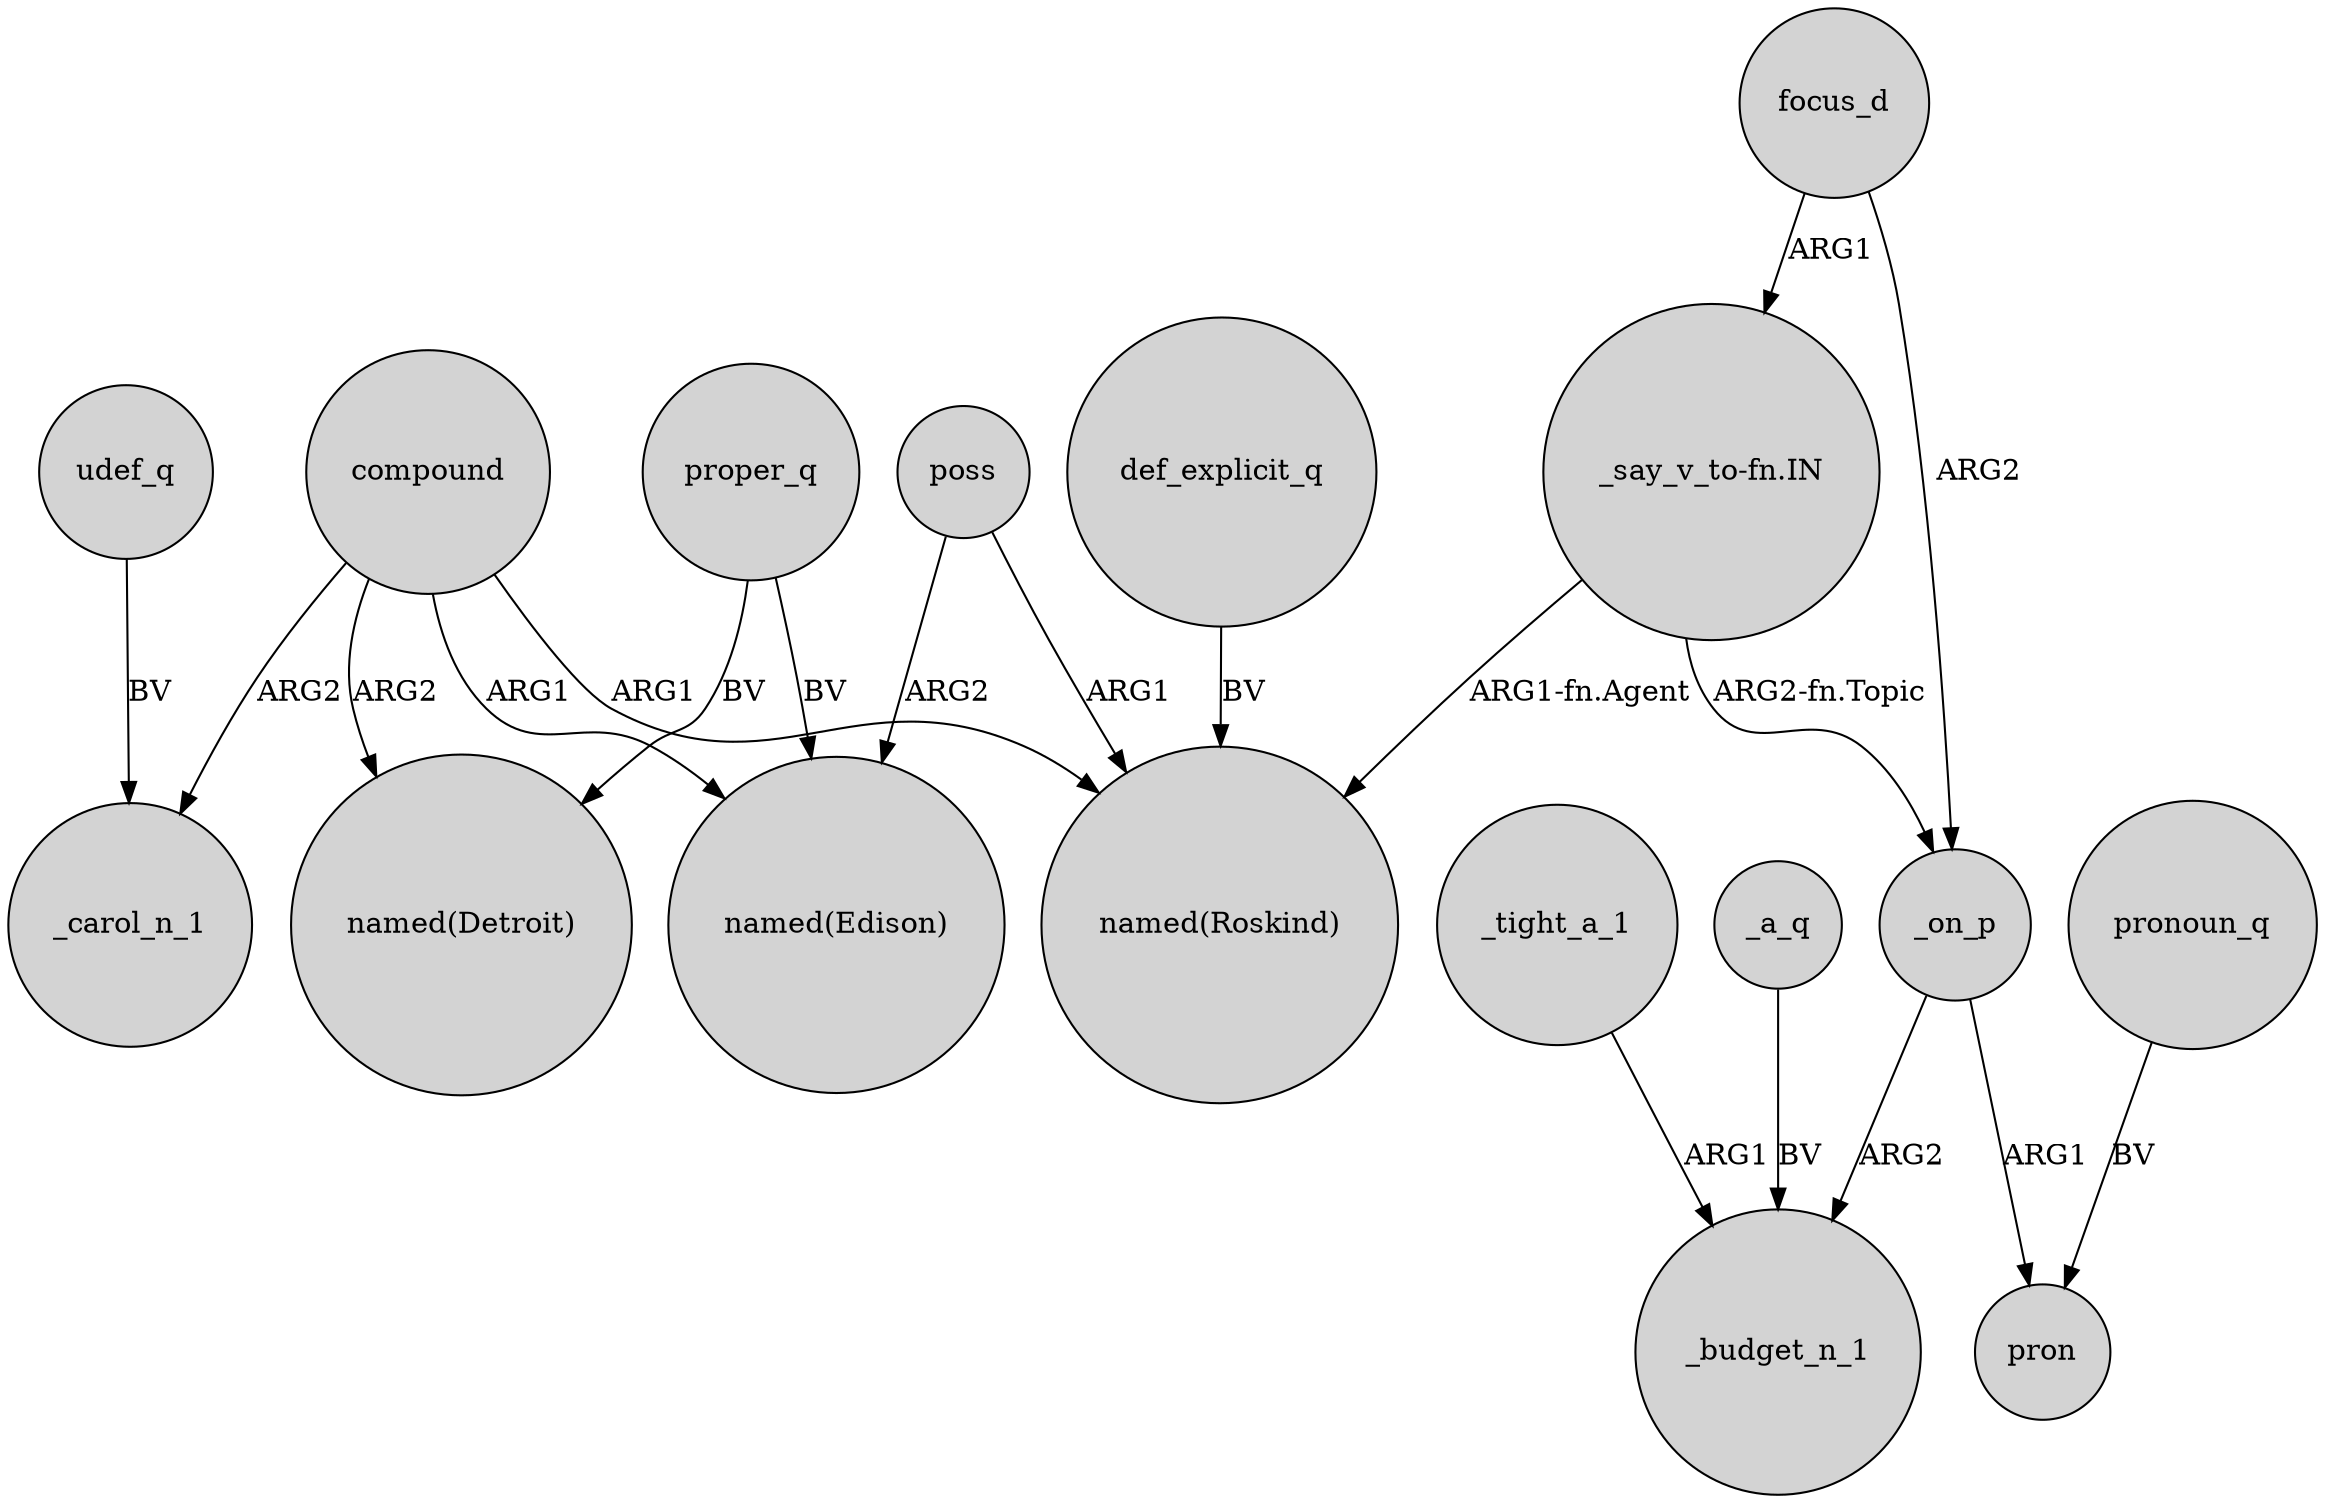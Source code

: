 digraph {
	node [shape=circle style=filled]
	"_say_v_to-fn.IN" -> "named(Roskind)" [label="ARG1-fn.Agent"]
	_tight_a_1 -> _budget_n_1 [label=ARG1]
	_a_q -> _budget_n_1 [label=BV]
	proper_q -> "named(Edison)" [label=BV]
	proper_q -> "named(Detroit)" [label=BV]
	compound -> "named(Edison)" [label=ARG1]
	def_explicit_q -> "named(Roskind)" [label=BV]
	_on_p -> _budget_n_1 [label=ARG2]
	compound -> "named(Roskind)" [label=ARG1]
	udef_q -> _carol_n_1 [label=BV]
	poss -> "named(Edison)" [label=ARG2]
	pronoun_q -> pron [label=BV]
	"_say_v_to-fn.IN" -> _on_p [label="ARG2-fn.Topic"]
	focus_d -> _on_p [label=ARG2]
	poss -> "named(Roskind)" [label=ARG1]
	compound -> _carol_n_1 [label=ARG2]
	_on_p -> pron [label=ARG1]
	compound -> "named(Detroit)" [label=ARG2]
	focus_d -> "_say_v_to-fn.IN" [label=ARG1]
}
